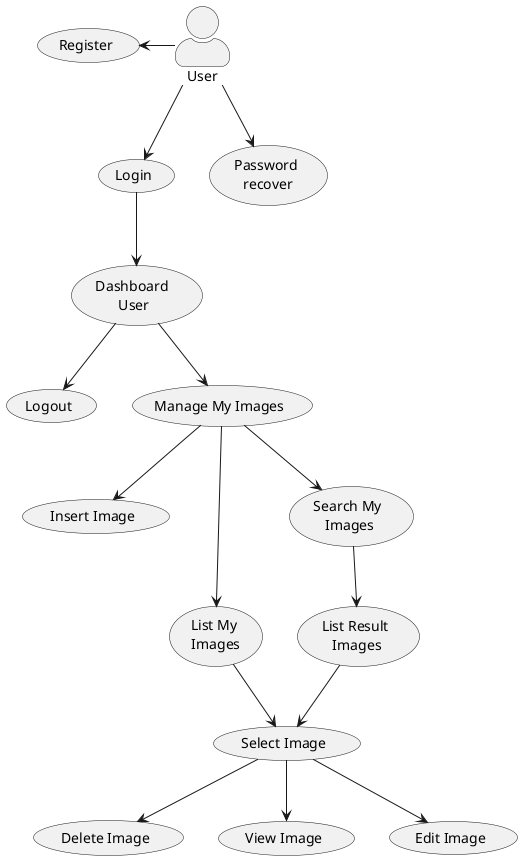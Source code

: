 @startuml
skinparam actorStyle awesome

' Actor definition
actor User

' Usecase definition
usecase (Register) as uc_register
usecase (Login) as uc_login
usecase (Logout) as uc_logout
usecase (Password \nrecover) as uc_password_recover
usecase (Dashboard \nUser) as uc_dashboard_user

' Manage Images
usecase (Manage My Images) as uc_manage_image
usecase (Insert Image) as uc_private_image
usecase (List My \nImages) as uc_list_private_image
usecase (Delete Image) as uc_delete_private_image
usecase (Select Image) as uc_select_private_image
usecase (View Image) as uc_view_private_image
usecase (Edit Image) as uc_edit_private_image
usecase (Search My \nImages) as uc_search_private_image
usecase (List Result \nImages) as uc_list_result_images

uc_dashboard_user --> uc_manage_image
uc_manage_image --> uc_private_image
uc_manage_image --> uc_list_private_image
uc_manage_image --> uc_search_private_image

uc_search_private_image --> uc_list_result_images
uc_list_result_images --> uc_select_private_image
uc_list_private_image --> uc_select_private_image
uc_select_private_image --> uc_delete_private_image
uc_select_private_image --> uc_view_private_image 
uc_select_private_image --> uc_edit_private_image

uc_register <- User
User --> uc_login
uc_login --> uc_dashboard_user

User --> uc_password_recover
uc_dashboard_user --> uc_logout

@enduml